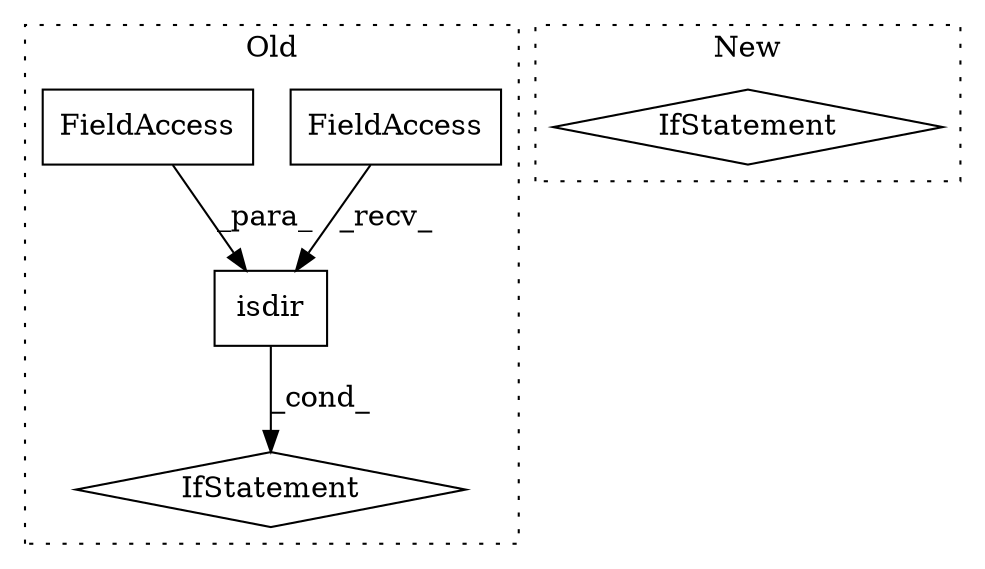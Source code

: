 digraph G {
subgraph cluster0 {
1 [label="isdir" a="32" s="2801,2817" l="6,1" shape="box"];
3 [label="IfStatement" a="25" s="2788,2818" l="4,2" shape="diamond"];
4 [label="FieldAccess" a="22" s="2793" l="7" shape="box"];
5 [label="FieldAccess" a="22" s="2807" l="10" shape="box"];
label = "Old";
style="dotted";
}
subgraph cluster1 {
2 [label="IfStatement" a="25" s="2867,2879" l="4,2" shape="diamond"];
label = "New";
style="dotted";
}
1 -> 3 [label="_cond_"];
4 -> 1 [label="_recv_"];
5 -> 1 [label="_para_"];
}